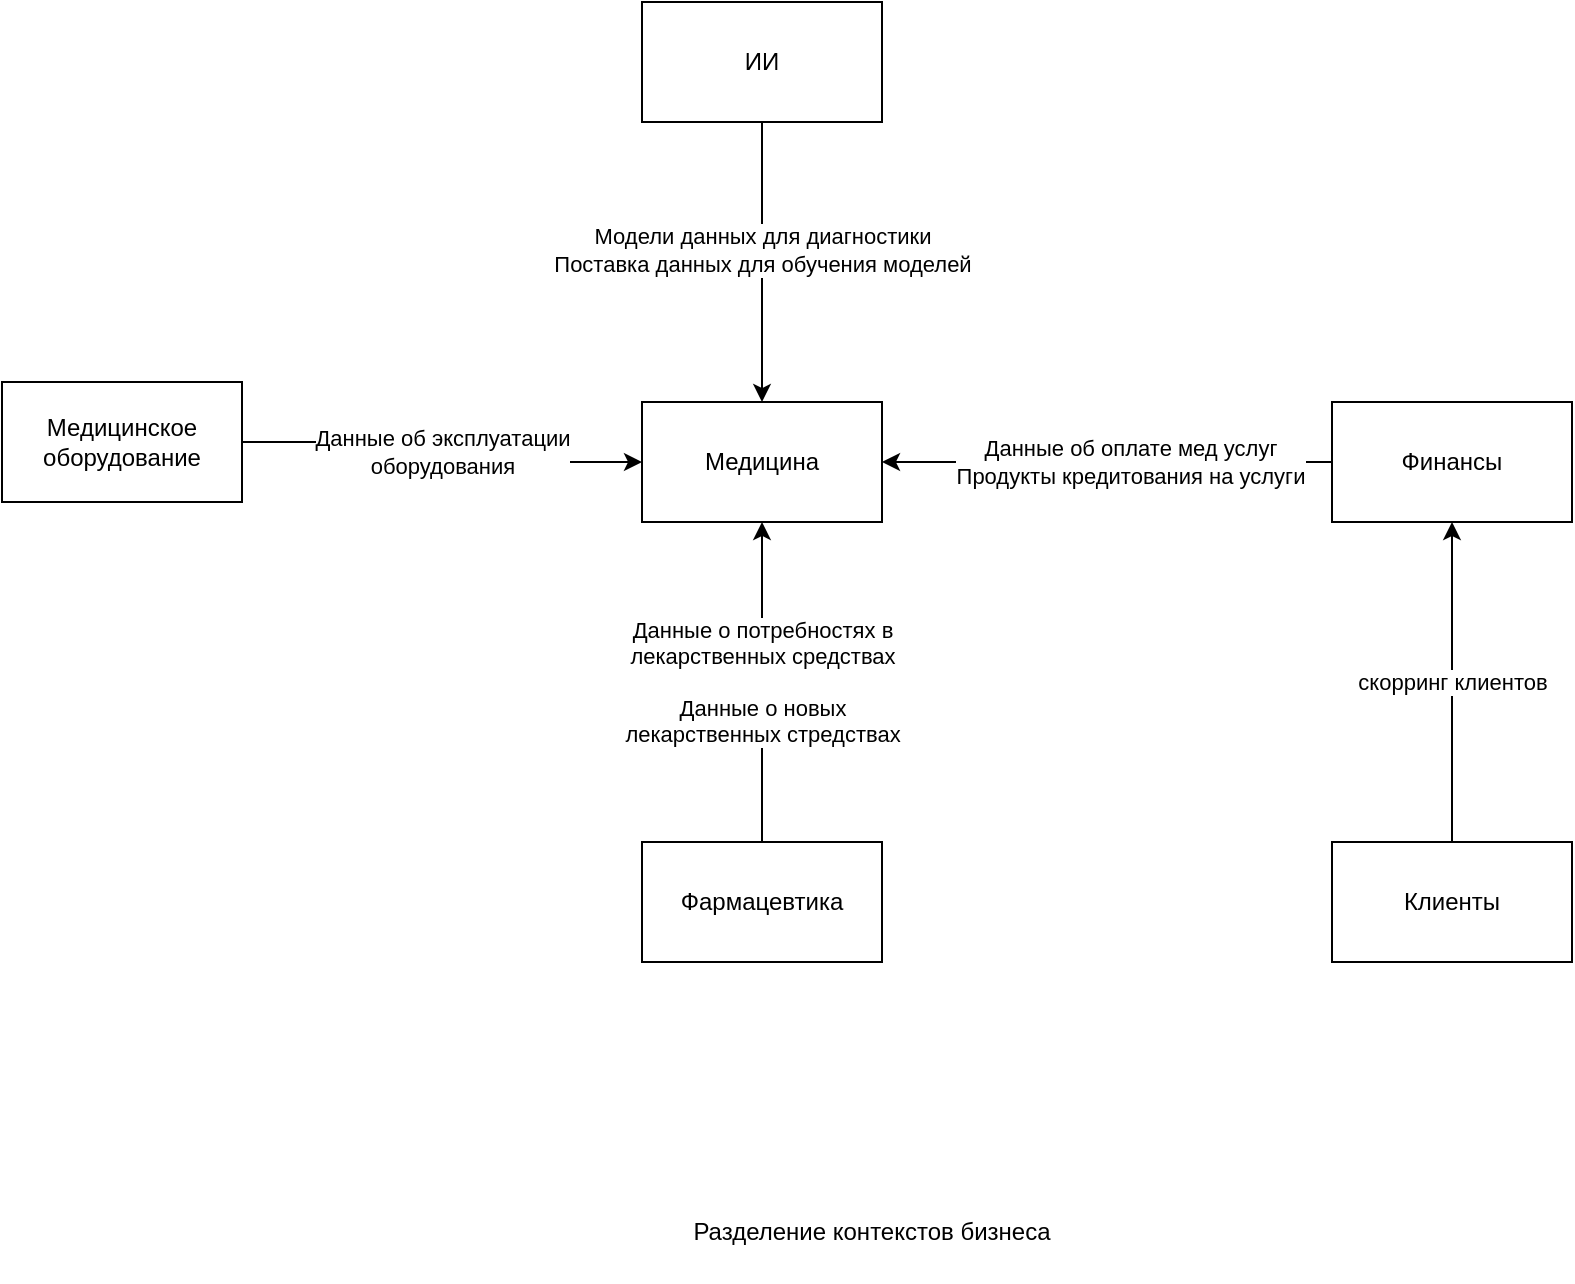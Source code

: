 <mxfile version="20.5.3" type="embed"><diagram id="23iRSUPoRavnBvh4doch" name="Домены"><mxGraphModel dx="1736" dy="1902" grid="1" gridSize="10" guides="1" tooltips="1" connect="1" arrows="1" fold="1" page="1" pageScale="1" pageWidth="827" pageHeight="1169" math="0" shadow="0"><root><mxCell id="0"/><mxCell id="1" parent="0"/><mxCell id="2" value="Медицина" style="rounded=0;whiteSpace=wrap;html=1;" parent="1" vertex="1"><mxGeometry x="110" y="140" width="120" height="60" as="geometry"/></mxCell><mxCell id="14" style="edgeStyle=orthogonalEdgeStyle;rounded=0;orthogonalLoop=1;jettySize=auto;html=1;" parent="1" source="3" target="2" edge="1"><mxGeometry relative="1" as="geometry"/></mxCell><mxCell id="24" value="Данные об оплате мед услуг&lt;br&gt;Продукты кредитования на услуги" style="edgeLabel;html=1;align=center;verticalAlign=middle;resizable=0;points=[];" vertex="1" connectable="0" parent="14"><mxGeometry x="-0.16" y="3" relative="1" as="geometry"><mxPoint x="-7" y="-3" as="offset"/></mxGeometry></mxCell><mxCell id="3" value="Финансы" style="rounded=0;whiteSpace=wrap;html=1;" parent="1" vertex="1"><mxGeometry x="455" y="140" width="120" height="60" as="geometry"/></mxCell><mxCell id="21" value="скорринг клиентов" style="edgeStyle=orthogonalEdgeStyle;rounded=0;orthogonalLoop=1;jettySize=auto;html=1;" parent="1" source="4" target="3" edge="1"><mxGeometry relative="1" as="geometry"/></mxCell><mxCell id="4" value="Клиенты" style="rounded=0;whiteSpace=wrap;html=1;" parent="1" vertex="1"><mxGeometry x="455" y="360" width="120" height="60" as="geometry"/></mxCell><mxCell id="12" value="Данные о потребностях в &lt;br&gt;лекарственных средствах&lt;br&gt;&lt;br&gt;Данные о новых &lt;br&gt;лекарственных стредствах" style="edgeStyle=orthogonalEdgeStyle;rounded=0;orthogonalLoop=1;jettySize=auto;html=1;" parent="1" source="5" target="2" edge="1"><mxGeometry relative="1" as="geometry"><mxPoint as="offset"/></mxGeometry></mxCell><mxCell id="5" value="Фармацевтика" style="rounded=0;whiteSpace=wrap;html=1;" parent="1" vertex="1"><mxGeometry x="110" y="360" width="120" height="60" as="geometry"/></mxCell><mxCell id="25" style="edgeStyle=orthogonalEdgeStyle;rounded=0;orthogonalLoop=1;jettySize=auto;html=1;" edge="1" parent="1" source="6" target="2"><mxGeometry relative="1" as="geometry"><Array as="points"><mxPoint x="170" y="-10"/><mxPoint x="170" y="-10"/></Array></mxGeometry></mxCell><mxCell id="26" value="Модели данных для диагностики&lt;br&gt;Поставка данных для обучения моделей" style="edgeLabel;html=1;align=center;verticalAlign=middle;resizable=0;points=[];" vertex="1" connectable="0" parent="25"><mxGeometry x="-0.593" y="-3" relative="1" as="geometry"><mxPoint x="3" y="35" as="offset"/></mxGeometry></mxCell><mxCell id="6" value="ИИ" style="rounded=0;whiteSpace=wrap;html=1;" parent="1" vertex="1"><mxGeometry x="110" y="-60" width="120" height="60" as="geometry"/></mxCell><mxCell id="13" value="Данные об эксплуатации&lt;br&gt;оборудования" style="edgeStyle=orthogonalEdgeStyle;rounded=0;orthogonalLoop=1;jettySize=auto;html=1;" parent="1" source="7" target="2" edge="1"><mxGeometry relative="1" as="geometry"/></mxCell><mxCell id="7" value="Медицинское оборудование" style="rounded=0;whiteSpace=wrap;html=1;" parent="1" vertex="1"><mxGeometry x="-210" y="130" width="120" height="60" as="geometry"/></mxCell><mxCell id="10" value="Разделение контекстов бизнеса" style="text;html=1;strokeColor=none;fillColor=none;align=center;verticalAlign=middle;whiteSpace=wrap;rounded=0;" parent="1" vertex="1"><mxGeometry x="110" y="530" width="230" height="50" as="geometry"/></mxCell></root></mxGraphModel></diagram></mxfile>